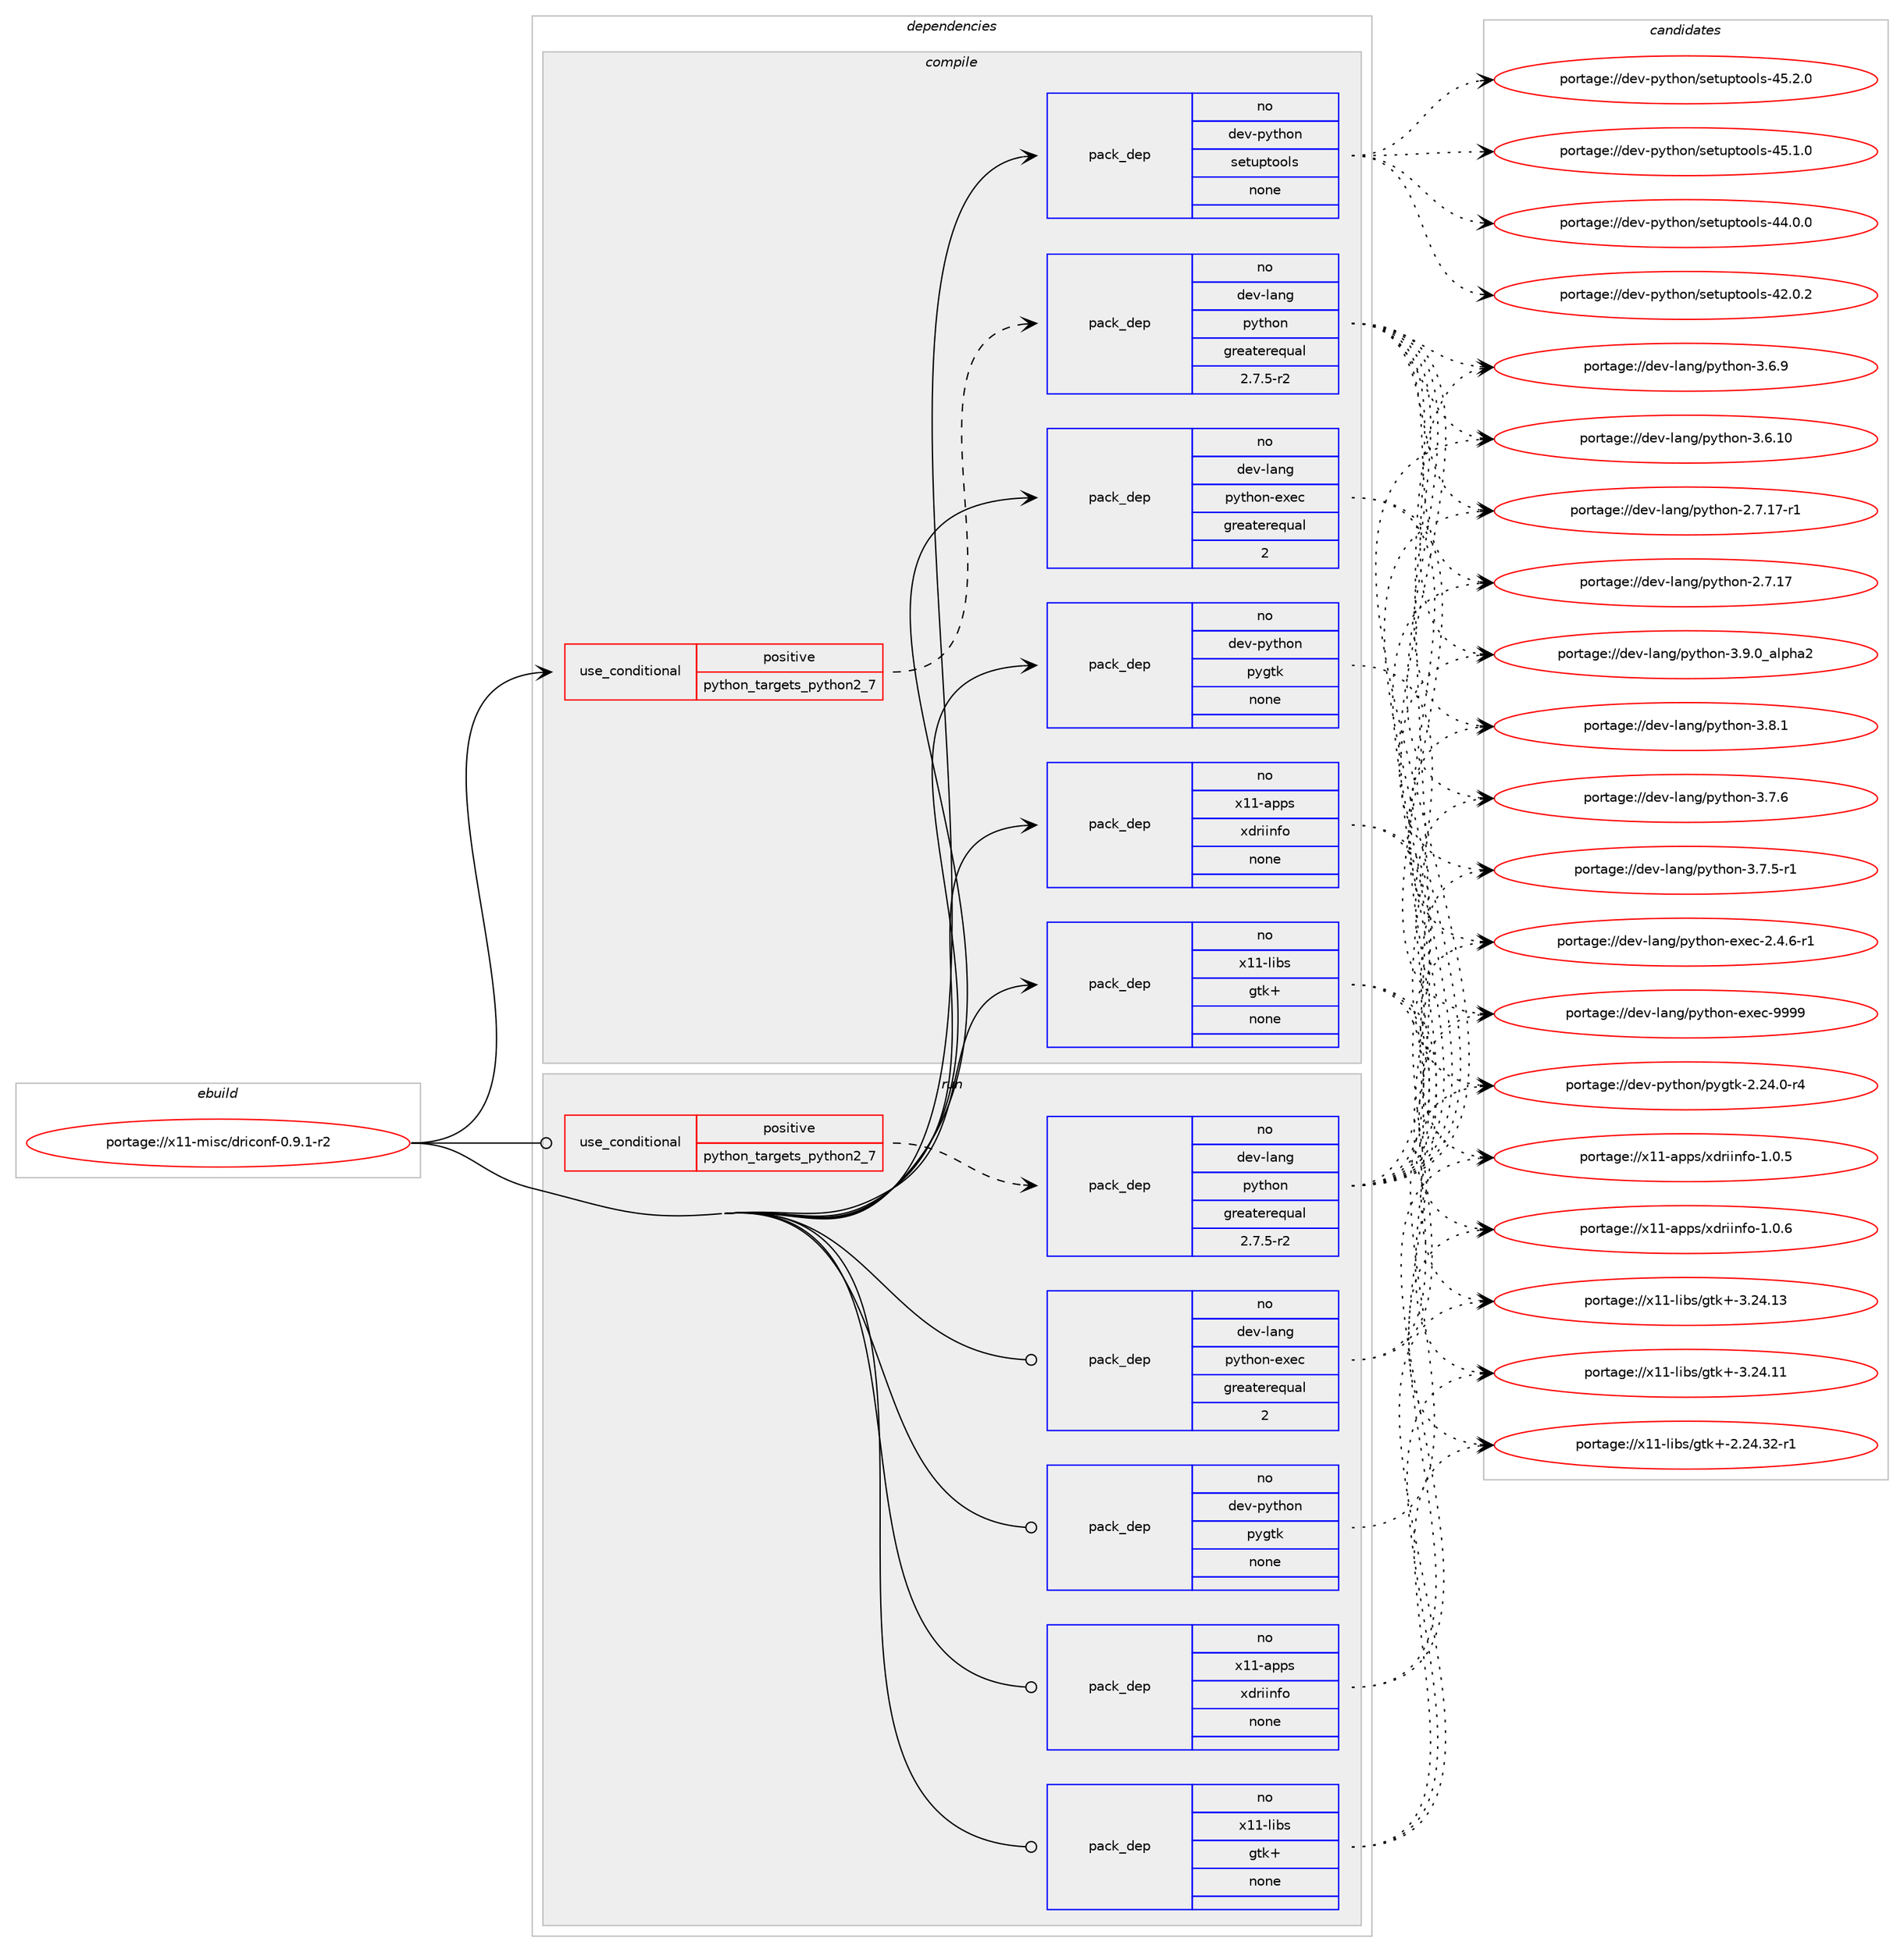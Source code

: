 digraph prolog {

# *************
# Graph options
# *************

newrank=true;
concentrate=true;
compound=true;
graph [rankdir=LR,fontname=Helvetica,fontsize=10,ranksep=1.5];#, ranksep=2.5, nodesep=0.2];
edge  [arrowhead=vee];
node  [fontname=Helvetica,fontsize=10];

# **********
# The ebuild
# **********

subgraph cluster_leftcol {
color=gray;
rank=same;
label=<<i>ebuild</i>>;
id [label="portage://x11-misc/driconf-0.9.1-r2", color=red, width=4, href="../x11-misc/driconf-0.9.1-r2.svg"];
}

# ****************
# The dependencies
# ****************

subgraph cluster_midcol {
color=gray;
label=<<i>dependencies</i>>;
subgraph cluster_compile {
fillcolor="#eeeeee";
style=filled;
label=<<i>compile</i>>;
subgraph cond2109 {
dependency15456 [label=<<TABLE BORDER="0" CELLBORDER="1" CELLSPACING="0" CELLPADDING="4"><TR><TD ROWSPAN="3" CELLPADDING="10">use_conditional</TD></TR><TR><TD>positive</TD></TR><TR><TD>python_targets_python2_7</TD></TR></TABLE>>, shape=none, color=red];
subgraph pack13092 {
dependency15457 [label=<<TABLE BORDER="0" CELLBORDER="1" CELLSPACING="0" CELLPADDING="4" WIDTH="220"><TR><TD ROWSPAN="6" CELLPADDING="30">pack_dep</TD></TR><TR><TD WIDTH="110">no</TD></TR><TR><TD>dev-lang</TD></TR><TR><TD>python</TD></TR><TR><TD>greaterequal</TD></TR><TR><TD>2.7.5-r2</TD></TR></TABLE>>, shape=none, color=blue];
}
dependency15456:e -> dependency15457:w [weight=20,style="dashed",arrowhead="vee"];
}
id:e -> dependency15456:w [weight=20,style="solid",arrowhead="vee"];
subgraph pack13093 {
dependency15458 [label=<<TABLE BORDER="0" CELLBORDER="1" CELLSPACING="0" CELLPADDING="4" WIDTH="220"><TR><TD ROWSPAN="6" CELLPADDING="30">pack_dep</TD></TR><TR><TD WIDTH="110">no</TD></TR><TR><TD>dev-lang</TD></TR><TR><TD>python-exec</TD></TR><TR><TD>greaterequal</TD></TR><TR><TD>2</TD></TR></TABLE>>, shape=none, color=blue];
}
id:e -> dependency15458:w [weight=20,style="solid",arrowhead="vee"];
subgraph pack13094 {
dependency15459 [label=<<TABLE BORDER="0" CELLBORDER="1" CELLSPACING="0" CELLPADDING="4" WIDTH="220"><TR><TD ROWSPAN="6" CELLPADDING="30">pack_dep</TD></TR><TR><TD WIDTH="110">no</TD></TR><TR><TD>dev-python</TD></TR><TR><TD>pygtk</TD></TR><TR><TD>none</TD></TR><TR><TD></TD></TR></TABLE>>, shape=none, color=blue];
}
id:e -> dependency15459:w [weight=20,style="solid",arrowhead="vee"];
subgraph pack13095 {
dependency15460 [label=<<TABLE BORDER="0" CELLBORDER="1" CELLSPACING="0" CELLPADDING="4" WIDTH="220"><TR><TD ROWSPAN="6" CELLPADDING="30">pack_dep</TD></TR><TR><TD WIDTH="110">no</TD></TR><TR><TD>dev-python</TD></TR><TR><TD>setuptools</TD></TR><TR><TD>none</TD></TR><TR><TD></TD></TR></TABLE>>, shape=none, color=blue];
}
id:e -> dependency15460:w [weight=20,style="solid",arrowhead="vee"];
subgraph pack13096 {
dependency15461 [label=<<TABLE BORDER="0" CELLBORDER="1" CELLSPACING="0" CELLPADDING="4" WIDTH="220"><TR><TD ROWSPAN="6" CELLPADDING="30">pack_dep</TD></TR><TR><TD WIDTH="110">no</TD></TR><TR><TD>x11-apps</TD></TR><TR><TD>xdriinfo</TD></TR><TR><TD>none</TD></TR><TR><TD></TD></TR></TABLE>>, shape=none, color=blue];
}
id:e -> dependency15461:w [weight=20,style="solid",arrowhead="vee"];
subgraph pack13097 {
dependency15462 [label=<<TABLE BORDER="0" CELLBORDER="1" CELLSPACING="0" CELLPADDING="4" WIDTH="220"><TR><TD ROWSPAN="6" CELLPADDING="30">pack_dep</TD></TR><TR><TD WIDTH="110">no</TD></TR><TR><TD>x11-libs</TD></TR><TR><TD>gtk+</TD></TR><TR><TD>none</TD></TR><TR><TD></TD></TR></TABLE>>, shape=none, color=blue];
}
id:e -> dependency15462:w [weight=20,style="solid",arrowhead="vee"];
}
subgraph cluster_compileandrun {
fillcolor="#eeeeee";
style=filled;
label=<<i>compile and run</i>>;
}
subgraph cluster_run {
fillcolor="#eeeeee";
style=filled;
label=<<i>run</i>>;
subgraph cond2110 {
dependency15463 [label=<<TABLE BORDER="0" CELLBORDER="1" CELLSPACING="0" CELLPADDING="4"><TR><TD ROWSPAN="3" CELLPADDING="10">use_conditional</TD></TR><TR><TD>positive</TD></TR><TR><TD>python_targets_python2_7</TD></TR></TABLE>>, shape=none, color=red];
subgraph pack13098 {
dependency15464 [label=<<TABLE BORDER="0" CELLBORDER="1" CELLSPACING="0" CELLPADDING="4" WIDTH="220"><TR><TD ROWSPAN="6" CELLPADDING="30">pack_dep</TD></TR><TR><TD WIDTH="110">no</TD></TR><TR><TD>dev-lang</TD></TR><TR><TD>python</TD></TR><TR><TD>greaterequal</TD></TR><TR><TD>2.7.5-r2</TD></TR></TABLE>>, shape=none, color=blue];
}
dependency15463:e -> dependency15464:w [weight=20,style="dashed",arrowhead="vee"];
}
id:e -> dependency15463:w [weight=20,style="solid",arrowhead="odot"];
subgraph pack13099 {
dependency15465 [label=<<TABLE BORDER="0" CELLBORDER="1" CELLSPACING="0" CELLPADDING="4" WIDTH="220"><TR><TD ROWSPAN="6" CELLPADDING="30">pack_dep</TD></TR><TR><TD WIDTH="110">no</TD></TR><TR><TD>dev-lang</TD></TR><TR><TD>python-exec</TD></TR><TR><TD>greaterequal</TD></TR><TR><TD>2</TD></TR></TABLE>>, shape=none, color=blue];
}
id:e -> dependency15465:w [weight=20,style="solid",arrowhead="odot"];
subgraph pack13100 {
dependency15466 [label=<<TABLE BORDER="0" CELLBORDER="1" CELLSPACING="0" CELLPADDING="4" WIDTH="220"><TR><TD ROWSPAN="6" CELLPADDING="30">pack_dep</TD></TR><TR><TD WIDTH="110">no</TD></TR><TR><TD>dev-python</TD></TR><TR><TD>pygtk</TD></TR><TR><TD>none</TD></TR><TR><TD></TD></TR></TABLE>>, shape=none, color=blue];
}
id:e -> dependency15466:w [weight=20,style="solid",arrowhead="odot"];
subgraph pack13101 {
dependency15467 [label=<<TABLE BORDER="0" CELLBORDER="1" CELLSPACING="0" CELLPADDING="4" WIDTH="220"><TR><TD ROWSPAN="6" CELLPADDING="30">pack_dep</TD></TR><TR><TD WIDTH="110">no</TD></TR><TR><TD>x11-apps</TD></TR><TR><TD>xdriinfo</TD></TR><TR><TD>none</TD></TR><TR><TD></TD></TR></TABLE>>, shape=none, color=blue];
}
id:e -> dependency15467:w [weight=20,style="solid",arrowhead="odot"];
subgraph pack13102 {
dependency15468 [label=<<TABLE BORDER="0" CELLBORDER="1" CELLSPACING="0" CELLPADDING="4" WIDTH="220"><TR><TD ROWSPAN="6" CELLPADDING="30">pack_dep</TD></TR><TR><TD WIDTH="110">no</TD></TR><TR><TD>x11-libs</TD></TR><TR><TD>gtk+</TD></TR><TR><TD>none</TD></TR><TR><TD></TD></TR></TABLE>>, shape=none, color=blue];
}
id:e -> dependency15468:w [weight=20,style="solid",arrowhead="odot"];
}
}

# **************
# The candidates
# **************

subgraph cluster_choices {
rank=same;
color=gray;
label=<<i>candidates</i>>;

subgraph choice13092 {
color=black;
nodesep=1;
choice10010111845108971101034711212111610411111045514657464895971081121049750 [label="portage://dev-lang/python-3.9.0_alpha2", color=red, width=4,href="../dev-lang/python-3.9.0_alpha2.svg"];
choice100101118451089711010347112121116104111110455146564649 [label="portage://dev-lang/python-3.8.1", color=red, width=4,href="../dev-lang/python-3.8.1.svg"];
choice100101118451089711010347112121116104111110455146554654 [label="portage://dev-lang/python-3.7.6", color=red, width=4,href="../dev-lang/python-3.7.6.svg"];
choice1001011184510897110103471121211161041111104551465546534511449 [label="portage://dev-lang/python-3.7.5-r1", color=red, width=4,href="../dev-lang/python-3.7.5-r1.svg"];
choice100101118451089711010347112121116104111110455146544657 [label="portage://dev-lang/python-3.6.9", color=red, width=4,href="../dev-lang/python-3.6.9.svg"];
choice10010111845108971101034711212111610411111045514654464948 [label="portage://dev-lang/python-3.6.10", color=red, width=4,href="../dev-lang/python-3.6.10.svg"];
choice100101118451089711010347112121116104111110455046554649554511449 [label="portage://dev-lang/python-2.7.17-r1", color=red, width=4,href="../dev-lang/python-2.7.17-r1.svg"];
choice10010111845108971101034711212111610411111045504655464955 [label="portage://dev-lang/python-2.7.17", color=red, width=4,href="../dev-lang/python-2.7.17.svg"];
dependency15457:e -> choice10010111845108971101034711212111610411111045514657464895971081121049750:w [style=dotted,weight="100"];
dependency15457:e -> choice100101118451089711010347112121116104111110455146564649:w [style=dotted,weight="100"];
dependency15457:e -> choice100101118451089711010347112121116104111110455146554654:w [style=dotted,weight="100"];
dependency15457:e -> choice1001011184510897110103471121211161041111104551465546534511449:w [style=dotted,weight="100"];
dependency15457:e -> choice100101118451089711010347112121116104111110455146544657:w [style=dotted,weight="100"];
dependency15457:e -> choice10010111845108971101034711212111610411111045514654464948:w [style=dotted,weight="100"];
dependency15457:e -> choice100101118451089711010347112121116104111110455046554649554511449:w [style=dotted,weight="100"];
dependency15457:e -> choice10010111845108971101034711212111610411111045504655464955:w [style=dotted,weight="100"];
}
subgraph choice13093 {
color=black;
nodesep=1;
choice10010111845108971101034711212111610411111045101120101994557575757 [label="portage://dev-lang/python-exec-9999", color=red, width=4,href="../dev-lang/python-exec-9999.svg"];
choice10010111845108971101034711212111610411111045101120101994550465246544511449 [label="portage://dev-lang/python-exec-2.4.6-r1", color=red, width=4,href="../dev-lang/python-exec-2.4.6-r1.svg"];
dependency15458:e -> choice10010111845108971101034711212111610411111045101120101994557575757:w [style=dotted,weight="100"];
dependency15458:e -> choice10010111845108971101034711212111610411111045101120101994550465246544511449:w [style=dotted,weight="100"];
}
subgraph choice13094 {
color=black;
nodesep=1;
choice1001011184511212111610411111047112121103116107455046505246484511452 [label="portage://dev-python/pygtk-2.24.0-r4", color=red, width=4,href="../dev-python/pygtk-2.24.0-r4.svg"];
dependency15459:e -> choice1001011184511212111610411111047112121103116107455046505246484511452:w [style=dotted,weight="100"];
}
subgraph choice13095 {
color=black;
nodesep=1;
choice100101118451121211161041111104711510111611711211611111110811545525346504648 [label="portage://dev-python/setuptools-45.2.0", color=red, width=4,href="../dev-python/setuptools-45.2.0.svg"];
choice100101118451121211161041111104711510111611711211611111110811545525346494648 [label="portage://dev-python/setuptools-45.1.0", color=red, width=4,href="../dev-python/setuptools-45.1.0.svg"];
choice100101118451121211161041111104711510111611711211611111110811545525246484648 [label="portage://dev-python/setuptools-44.0.0", color=red, width=4,href="../dev-python/setuptools-44.0.0.svg"];
choice100101118451121211161041111104711510111611711211611111110811545525046484650 [label="portage://dev-python/setuptools-42.0.2", color=red, width=4,href="../dev-python/setuptools-42.0.2.svg"];
dependency15460:e -> choice100101118451121211161041111104711510111611711211611111110811545525346504648:w [style=dotted,weight="100"];
dependency15460:e -> choice100101118451121211161041111104711510111611711211611111110811545525346494648:w [style=dotted,weight="100"];
dependency15460:e -> choice100101118451121211161041111104711510111611711211611111110811545525246484648:w [style=dotted,weight="100"];
dependency15460:e -> choice100101118451121211161041111104711510111611711211611111110811545525046484650:w [style=dotted,weight="100"];
}
subgraph choice13096 {
color=black;
nodesep=1;
choice1204949459711211211547120100114105105110102111454946484654 [label="portage://x11-apps/xdriinfo-1.0.6", color=red, width=4,href="../x11-apps/xdriinfo-1.0.6.svg"];
choice1204949459711211211547120100114105105110102111454946484653 [label="portage://x11-apps/xdriinfo-1.0.5", color=red, width=4,href="../x11-apps/xdriinfo-1.0.5.svg"];
dependency15461:e -> choice1204949459711211211547120100114105105110102111454946484654:w [style=dotted,weight="100"];
dependency15461:e -> choice1204949459711211211547120100114105105110102111454946484653:w [style=dotted,weight="100"];
}
subgraph choice13097 {
color=black;
nodesep=1;
choice1204949451081059811547103116107434551465052464951 [label="portage://x11-libs/gtk+-3.24.13", color=red, width=4,href="../x11-libs/gtk+-3.24.13.svg"];
choice1204949451081059811547103116107434551465052464949 [label="portage://x11-libs/gtk+-3.24.11", color=red, width=4,href="../x11-libs/gtk+-3.24.11.svg"];
choice12049494510810598115471031161074345504650524651504511449 [label="portage://x11-libs/gtk+-2.24.32-r1", color=red, width=4,href="../x11-libs/gtk+-2.24.32-r1.svg"];
dependency15462:e -> choice1204949451081059811547103116107434551465052464951:w [style=dotted,weight="100"];
dependency15462:e -> choice1204949451081059811547103116107434551465052464949:w [style=dotted,weight="100"];
dependency15462:e -> choice12049494510810598115471031161074345504650524651504511449:w [style=dotted,weight="100"];
}
subgraph choice13098 {
color=black;
nodesep=1;
choice10010111845108971101034711212111610411111045514657464895971081121049750 [label="portage://dev-lang/python-3.9.0_alpha2", color=red, width=4,href="../dev-lang/python-3.9.0_alpha2.svg"];
choice100101118451089711010347112121116104111110455146564649 [label="portage://dev-lang/python-3.8.1", color=red, width=4,href="../dev-lang/python-3.8.1.svg"];
choice100101118451089711010347112121116104111110455146554654 [label="portage://dev-lang/python-3.7.6", color=red, width=4,href="../dev-lang/python-3.7.6.svg"];
choice1001011184510897110103471121211161041111104551465546534511449 [label="portage://dev-lang/python-3.7.5-r1", color=red, width=4,href="../dev-lang/python-3.7.5-r1.svg"];
choice100101118451089711010347112121116104111110455146544657 [label="portage://dev-lang/python-3.6.9", color=red, width=4,href="../dev-lang/python-3.6.9.svg"];
choice10010111845108971101034711212111610411111045514654464948 [label="portage://dev-lang/python-3.6.10", color=red, width=4,href="../dev-lang/python-3.6.10.svg"];
choice100101118451089711010347112121116104111110455046554649554511449 [label="portage://dev-lang/python-2.7.17-r1", color=red, width=4,href="../dev-lang/python-2.7.17-r1.svg"];
choice10010111845108971101034711212111610411111045504655464955 [label="portage://dev-lang/python-2.7.17", color=red, width=4,href="../dev-lang/python-2.7.17.svg"];
dependency15464:e -> choice10010111845108971101034711212111610411111045514657464895971081121049750:w [style=dotted,weight="100"];
dependency15464:e -> choice100101118451089711010347112121116104111110455146564649:w [style=dotted,weight="100"];
dependency15464:e -> choice100101118451089711010347112121116104111110455146554654:w [style=dotted,weight="100"];
dependency15464:e -> choice1001011184510897110103471121211161041111104551465546534511449:w [style=dotted,weight="100"];
dependency15464:e -> choice100101118451089711010347112121116104111110455146544657:w [style=dotted,weight="100"];
dependency15464:e -> choice10010111845108971101034711212111610411111045514654464948:w [style=dotted,weight="100"];
dependency15464:e -> choice100101118451089711010347112121116104111110455046554649554511449:w [style=dotted,weight="100"];
dependency15464:e -> choice10010111845108971101034711212111610411111045504655464955:w [style=dotted,weight="100"];
}
subgraph choice13099 {
color=black;
nodesep=1;
choice10010111845108971101034711212111610411111045101120101994557575757 [label="portage://dev-lang/python-exec-9999", color=red, width=4,href="../dev-lang/python-exec-9999.svg"];
choice10010111845108971101034711212111610411111045101120101994550465246544511449 [label="portage://dev-lang/python-exec-2.4.6-r1", color=red, width=4,href="../dev-lang/python-exec-2.4.6-r1.svg"];
dependency15465:e -> choice10010111845108971101034711212111610411111045101120101994557575757:w [style=dotted,weight="100"];
dependency15465:e -> choice10010111845108971101034711212111610411111045101120101994550465246544511449:w [style=dotted,weight="100"];
}
subgraph choice13100 {
color=black;
nodesep=1;
choice1001011184511212111610411111047112121103116107455046505246484511452 [label="portage://dev-python/pygtk-2.24.0-r4", color=red, width=4,href="../dev-python/pygtk-2.24.0-r4.svg"];
dependency15466:e -> choice1001011184511212111610411111047112121103116107455046505246484511452:w [style=dotted,weight="100"];
}
subgraph choice13101 {
color=black;
nodesep=1;
choice1204949459711211211547120100114105105110102111454946484654 [label="portage://x11-apps/xdriinfo-1.0.6", color=red, width=4,href="../x11-apps/xdriinfo-1.0.6.svg"];
choice1204949459711211211547120100114105105110102111454946484653 [label="portage://x11-apps/xdriinfo-1.0.5", color=red, width=4,href="../x11-apps/xdriinfo-1.0.5.svg"];
dependency15467:e -> choice1204949459711211211547120100114105105110102111454946484654:w [style=dotted,weight="100"];
dependency15467:e -> choice1204949459711211211547120100114105105110102111454946484653:w [style=dotted,weight="100"];
}
subgraph choice13102 {
color=black;
nodesep=1;
choice1204949451081059811547103116107434551465052464951 [label="portage://x11-libs/gtk+-3.24.13", color=red, width=4,href="../x11-libs/gtk+-3.24.13.svg"];
choice1204949451081059811547103116107434551465052464949 [label="portage://x11-libs/gtk+-3.24.11", color=red, width=4,href="../x11-libs/gtk+-3.24.11.svg"];
choice12049494510810598115471031161074345504650524651504511449 [label="portage://x11-libs/gtk+-2.24.32-r1", color=red, width=4,href="../x11-libs/gtk+-2.24.32-r1.svg"];
dependency15468:e -> choice1204949451081059811547103116107434551465052464951:w [style=dotted,weight="100"];
dependency15468:e -> choice1204949451081059811547103116107434551465052464949:w [style=dotted,weight="100"];
dependency15468:e -> choice12049494510810598115471031161074345504650524651504511449:w [style=dotted,weight="100"];
}
}

}
